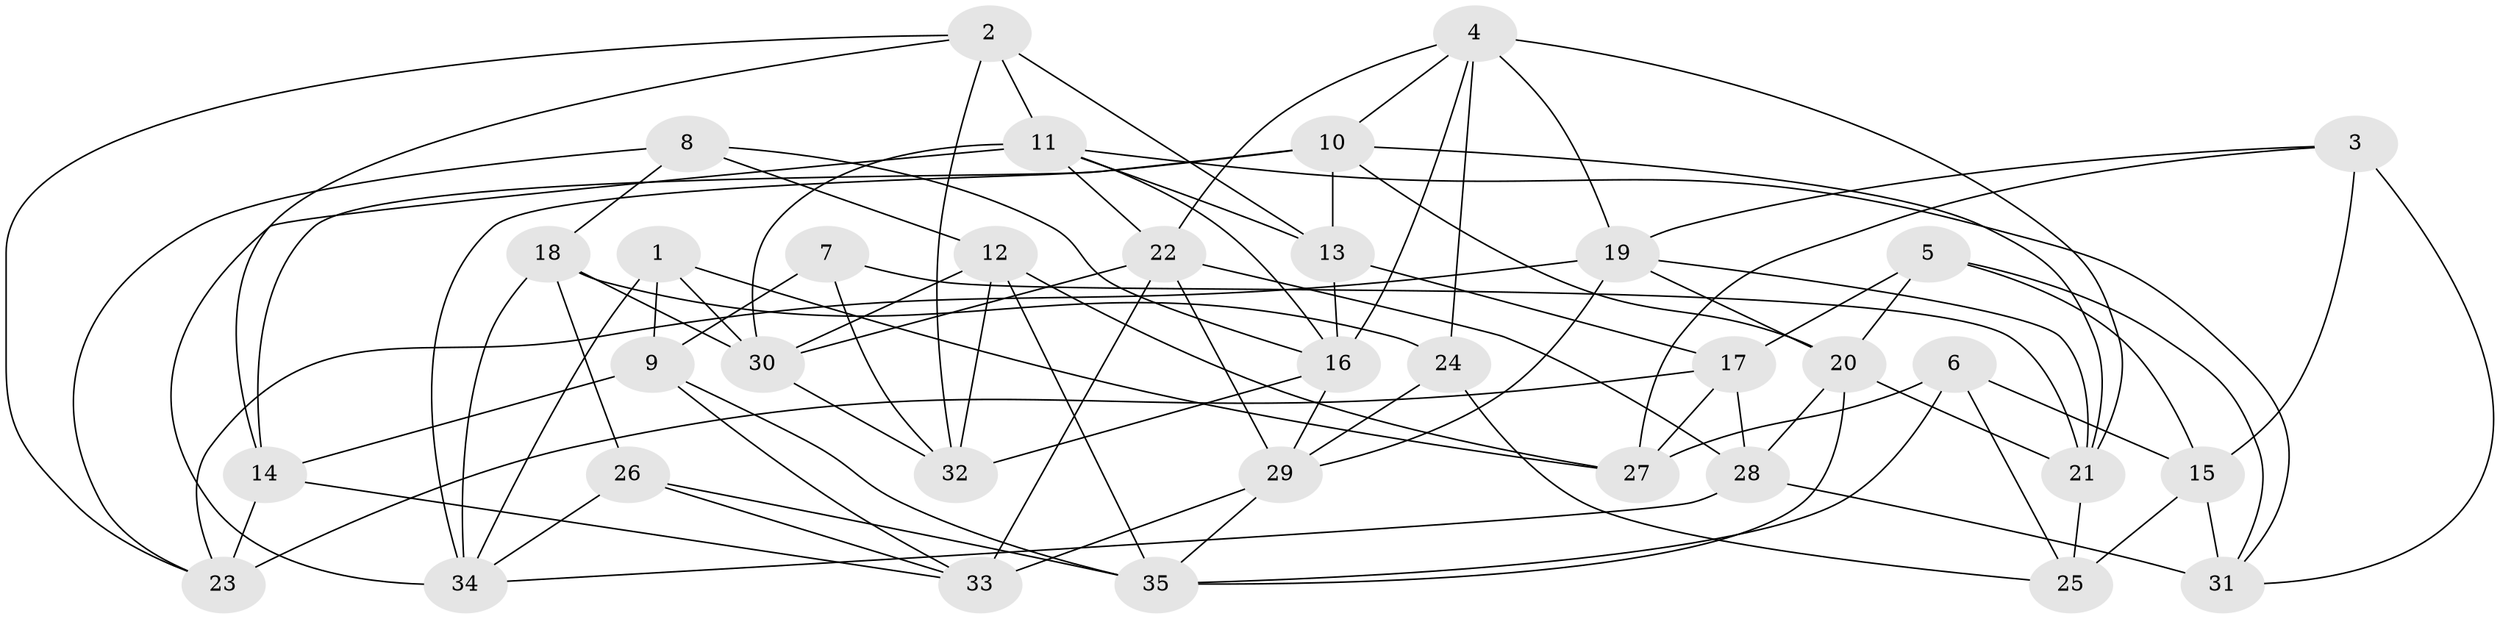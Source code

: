 // original degree distribution, {4: 1.0}
// Generated by graph-tools (version 1.1) at 2025/38/03/04/25 23:38:14]
// undirected, 35 vertices, 89 edges
graph export_dot {
  node [color=gray90,style=filled];
  1;
  2;
  3;
  4;
  5;
  6;
  7;
  8;
  9;
  10;
  11;
  12;
  13;
  14;
  15;
  16;
  17;
  18;
  19;
  20;
  21;
  22;
  23;
  24;
  25;
  26;
  27;
  28;
  29;
  30;
  31;
  32;
  33;
  34;
  35;
  1 -- 9 [weight=1.0];
  1 -- 27 [weight=1.0];
  1 -- 30 [weight=1.0];
  1 -- 34 [weight=1.0];
  2 -- 11 [weight=2.0];
  2 -- 13 [weight=1.0];
  2 -- 14 [weight=1.0];
  2 -- 23 [weight=1.0];
  2 -- 32 [weight=1.0];
  3 -- 15 [weight=1.0];
  3 -- 19 [weight=1.0];
  3 -- 27 [weight=1.0];
  3 -- 31 [weight=1.0];
  4 -- 10 [weight=1.0];
  4 -- 16 [weight=1.0];
  4 -- 19 [weight=1.0];
  4 -- 21 [weight=1.0];
  4 -- 22 [weight=1.0];
  4 -- 24 [weight=1.0];
  5 -- 15 [weight=1.0];
  5 -- 17 [weight=1.0];
  5 -- 20 [weight=1.0];
  5 -- 31 [weight=1.0];
  6 -- 15 [weight=1.0];
  6 -- 25 [weight=1.0];
  6 -- 27 [weight=1.0];
  6 -- 35 [weight=1.0];
  7 -- 9 [weight=2.0];
  7 -- 21 [weight=1.0];
  7 -- 32 [weight=1.0];
  8 -- 12 [weight=1.0];
  8 -- 16 [weight=1.0];
  8 -- 18 [weight=1.0];
  8 -- 23 [weight=1.0];
  9 -- 14 [weight=1.0];
  9 -- 33 [weight=1.0];
  9 -- 35 [weight=1.0];
  10 -- 13 [weight=1.0];
  10 -- 14 [weight=1.0];
  10 -- 20 [weight=1.0];
  10 -- 21 [weight=1.0];
  10 -- 34 [weight=1.0];
  11 -- 13 [weight=1.0];
  11 -- 16 [weight=1.0];
  11 -- 22 [weight=1.0];
  11 -- 30 [weight=1.0];
  11 -- 31 [weight=1.0];
  11 -- 34 [weight=1.0];
  12 -- 27 [weight=2.0];
  12 -- 30 [weight=1.0];
  12 -- 32 [weight=1.0];
  12 -- 35 [weight=1.0];
  13 -- 16 [weight=1.0];
  13 -- 17 [weight=2.0];
  14 -- 23 [weight=2.0];
  14 -- 33 [weight=1.0];
  15 -- 25 [weight=2.0];
  15 -- 31 [weight=1.0];
  16 -- 29 [weight=2.0];
  16 -- 32 [weight=2.0];
  17 -- 23 [weight=1.0];
  17 -- 27 [weight=1.0];
  17 -- 28 [weight=1.0];
  18 -- 24 [weight=2.0];
  18 -- 26 [weight=1.0];
  18 -- 30 [weight=1.0];
  18 -- 34 [weight=1.0];
  19 -- 20 [weight=1.0];
  19 -- 21 [weight=1.0];
  19 -- 23 [weight=1.0];
  19 -- 29 [weight=1.0];
  20 -- 21 [weight=1.0];
  20 -- 28 [weight=1.0];
  20 -- 35 [weight=1.0];
  21 -- 25 [weight=1.0];
  22 -- 28 [weight=1.0];
  22 -- 29 [weight=1.0];
  22 -- 30 [weight=1.0];
  22 -- 33 [weight=1.0];
  24 -- 25 [weight=2.0];
  24 -- 29 [weight=1.0];
  26 -- 33 [weight=1.0];
  26 -- 34 [weight=1.0];
  26 -- 35 [weight=1.0];
  28 -- 31 [weight=2.0];
  28 -- 34 [weight=1.0];
  29 -- 33 [weight=2.0];
  29 -- 35 [weight=1.0];
  30 -- 32 [weight=1.0];
}
